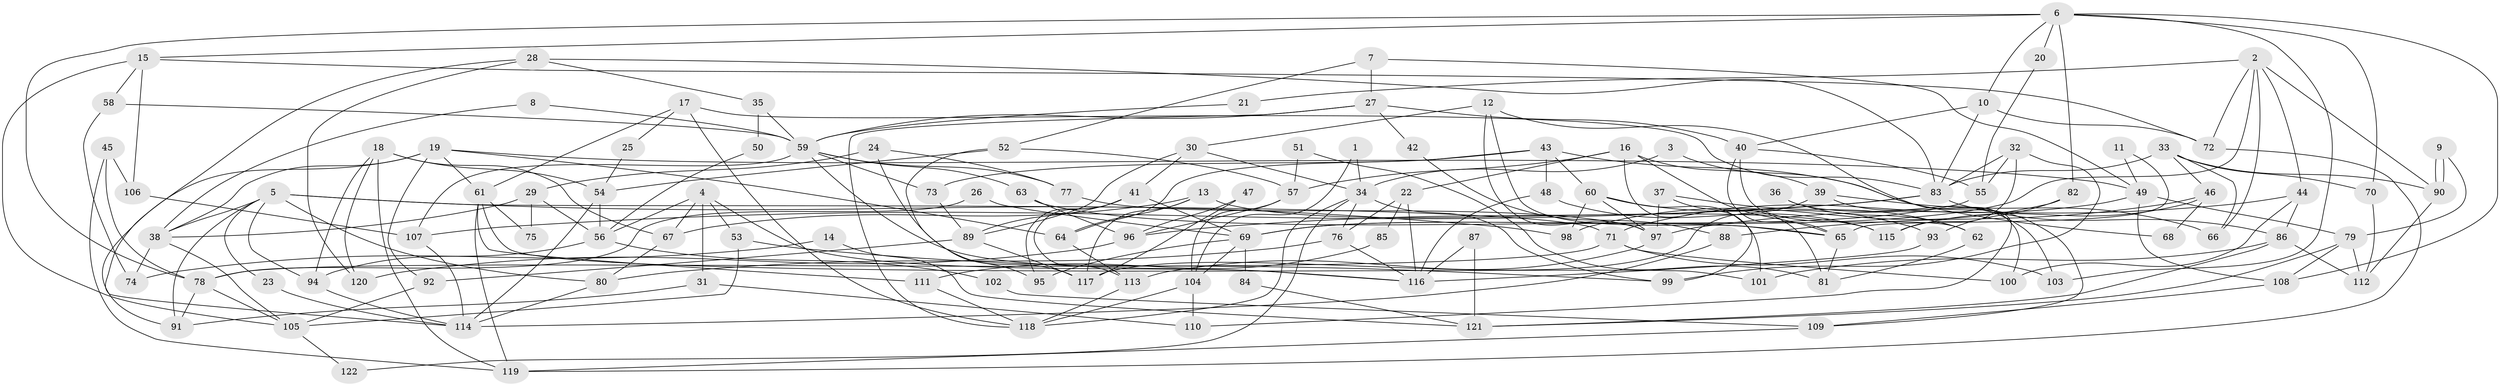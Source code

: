 // coarse degree distribution, {2: 0.21176470588235294, 6: 0.11764705882352941, 10: 0.011764705882352941, 8: 0.08235294117647059, 7: 0.09411764705882353, 4: 0.17647058823529413, 9: 0.03529411764705882, 13: 0.011764705882352941, 5: 0.07058823529411765, 3: 0.17647058823529413, 11: 0.011764705882352941}
// Generated by graph-tools (version 1.1) at 2025/52/02/27/25 19:52:04]
// undirected, 122 vertices, 244 edges
graph export_dot {
graph [start="1"]
  node [color=gray90,style=filled];
  1;
  2;
  3;
  4;
  5;
  6;
  7;
  8;
  9;
  10;
  11;
  12;
  13;
  14;
  15;
  16;
  17;
  18;
  19;
  20;
  21;
  22;
  23;
  24;
  25;
  26;
  27;
  28;
  29;
  30;
  31;
  32;
  33;
  34;
  35;
  36;
  37;
  38;
  39;
  40;
  41;
  42;
  43;
  44;
  45;
  46;
  47;
  48;
  49;
  50;
  51;
  52;
  53;
  54;
  55;
  56;
  57;
  58;
  59;
  60;
  61;
  62;
  63;
  64;
  65;
  66;
  67;
  68;
  69;
  70;
  71;
  72;
  73;
  74;
  75;
  76;
  77;
  78;
  79;
  80;
  81;
  82;
  83;
  84;
  85;
  86;
  87;
  88;
  89;
  90;
  91;
  92;
  93;
  94;
  95;
  96;
  97;
  98;
  99;
  100;
  101;
  102;
  103;
  104;
  105;
  106;
  107;
  108;
  109;
  110;
  111;
  112;
  113;
  114;
  115;
  116;
  117;
  118;
  119;
  120;
  121;
  122;
  1 -- 104;
  1 -- 34;
  2 -- 90;
  2 -- 44;
  2 -- 21;
  2 -- 66;
  2 -- 69;
  2 -- 72;
  3 -- 34;
  3 -- 109;
  4 -- 67;
  4 -- 53;
  4 -- 31;
  4 -- 56;
  4 -- 116;
  5 -- 80;
  5 -- 71;
  5 -- 23;
  5 -- 38;
  5 -- 91;
  5 -- 94;
  5 -- 98;
  6 -- 10;
  6 -- 78;
  6 -- 15;
  6 -- 20;
  6 -- 70;
  6 -- 82;
  6 -- 103;
  6 -- 108;
  7 -- 49;
  7 -- 52;
  7 -- 27;
  8 -- 59;
  8 -- 38;
  9 -- 90;
  9 -- 90;
  9 -- 79;
  10 -- 40;
  10 -- 83;
  10 -- 72;
  11 -- 65;
  11 -- 49;
  12 -- 97;
  12 -- 30;
  12 -- 65;
  12 -- 100;
  13 -- 64;
  13 -- 117;
  13 -- 67;
  13 -- 115;
  14 -- 74;
  14 -- 121;
  15 -- 72;
  15 -- 58;
  15 -- 105;
  15 -- 106;
  16 -- 22;
  16 -- 65;
  16 -- 39;
  16 -- 57;
  16 -- 99;
  17 -- 118;
  17 -- 83;
  17 -- 25;
  17 -- 61;
  18 -- 119;
  18 -- 94;
  18 -- 54;
  18 -- 67;
  18 -- 120;
  19 -- 49;
  19 -- 91;
  19 -- 38;
  19 -- 61;
  19 -- 64;
  19 -- 92;
  20 -- 55;
  21 -- 59;
  22 -- 116;
  22 -- 76;
  22 -- 85;
  23 -- 114;
  24 -- 29;
  24 -- 117;
  24 -- 77;
  25 -- 54;
  26 -- 78;
  26 -- 69;
  27 -- 118;
  27 -- 40;
  27 -- 42;
  27 -- 59;
  28 -- 114;
  28 -- 120;
  28 -- 35;
  28 -- 83;
  29 -- 38;
  29 -- 56;
  29 -- 75;
  30 -- 34;
  30 -- 41;
  30 -- 89;
  31 -- 91;
  31 -- 110;
  32 -- 83;
  32 -- 55;
  32 -- 99;
  32 -- 115;
  33 -- 70;
  33 -- 83;
  33 -- 46;
  33 -- 66;
  33 -- 90;
  34 -- 76;
  34 -- 99;
  34 -- 118;
  34 -- 122;
  35 -- 59;
  35 -- 50;
  36 -- 110;
  36 -- 62;
  37 -- 62;
  37 -- 97;
  37 -- 81;
  38 -- 74;
  38 -- 105;
  39 -- 66;
  39 -- 103;
  39 -- 117;
  40 -- 65;
  40 -- 55;
  40 -- 62;
  41 -- 89;
  41 -- 113;
  41 -- 69;
  41 -- 95;
  42 -- 88;
  43 -- 48;
  43 -- 60;
  43 -- 64;
  43 -- 68;
  43 -- 73;
  44 -- 100;
  44 -- 97;
  44 -- 86;
  45 -- 119;
  45 -- 106;
  45 -- 78;
  46 -- 115;
  46 -- 68;
  46 -- 88;
  47 -- 117;
  47 -- 96;
  48 -- 115;
  48 -- 116;
  49 -- 71;
  49 -- 79;
  49 -- 108;
  50 -- 56;
  51 -- 81;
  51 -- 57;
  52 -- 57;
  52 -- 95;
  52 -- 54;
  53 -- 105;
  53 -- 99;
  54 -- 56;
  54 -- 114;
  55 -- 69;
  56 -- 94;
  56 -- 102;
  57 -- 104;
  57 -- 96;
  58 -- 59;
  58 -- 74;
  59 -- 73;
  59 -- 63;
  59 -- 77;
  59 -- 107;
  59 -- 116;
  60 -- 101;
  60 -- 98;
  60 -- 93;
  60 -- 97;
  61 -- 75;
  61 -- 101;
  61 -- 111;
  61 -- 119;
  62 -- 81;
  63 -- 96;
  63 -- 65;
  64 -- 113;
  65 -- 81;
  67 -- 80;
  69 -- 84;
  69 -- 95;
  69 -- 104;
  70 -- 112;
  71 -- 103;
  71 -- 78;
  71 -- 100;
  72 -- 119;
  73 -- 89;
  76 -- 116;
  76 -- 80;
  77 -- 97;
  78 -- 105;
  78 -- 91;
  79 -- 108;
  79 -- 112;
  79 -- 121;
  80 -- 114;
  82 -- 93;
  82 -- 98;
  83 -- 107;
  83 -- 86;
  83 -- 96;
  84 -- 121;
  85 -- 111;
  86 -- 101;
  86 -- 112;
  86 -- 121;
  87 -- 121;
  87 -- 116;
  88 -- 114;
  89 -- 92;
  89 -- 117;
  90 -- 112;
  92 -- 105;
  93 -- 116;
  94 -- 114;
  96 -- 120;
  97 -- 113;
  102 -- 109;
  104 -- 118;
  104 -- 110;
  105 -- 122;
  106 -- 107;
  107 -- 114;
  108 -- 109;
  109 -- 119;
  111 -- 118;
  113 -- 118;
}
